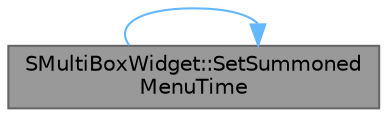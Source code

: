 digraph "SMultiBoxWidget::SetSummonedMenuTime"
{
 // INTERACTIVE_SVG=YES
 // LATEX_PDF_SIZE
  bgcolor="transparent";
  edge [fontname=Helvetica,fontsize=10,labelfontname=Helvetica,labelfontsize=10];
  node [fontname=Helvetica,fontsize=10,shape=box,height=0.2,width=0.4];
  rankdir="LR";
  Node1 [id="Node000001",label="SMultiBoxWidget::SetSummoned\lMenuTime",height=0.2,width=0.4,color="gray40", fillcolor="grey60", style="filled", fontcolor="black",tooltip="Records the time that the multibox last summoned a menu."];
  Node1 -> Node1 [id="edge1_Node000001_Node000001",color="steelblue1",style="solid",tooltip=" "];
}
